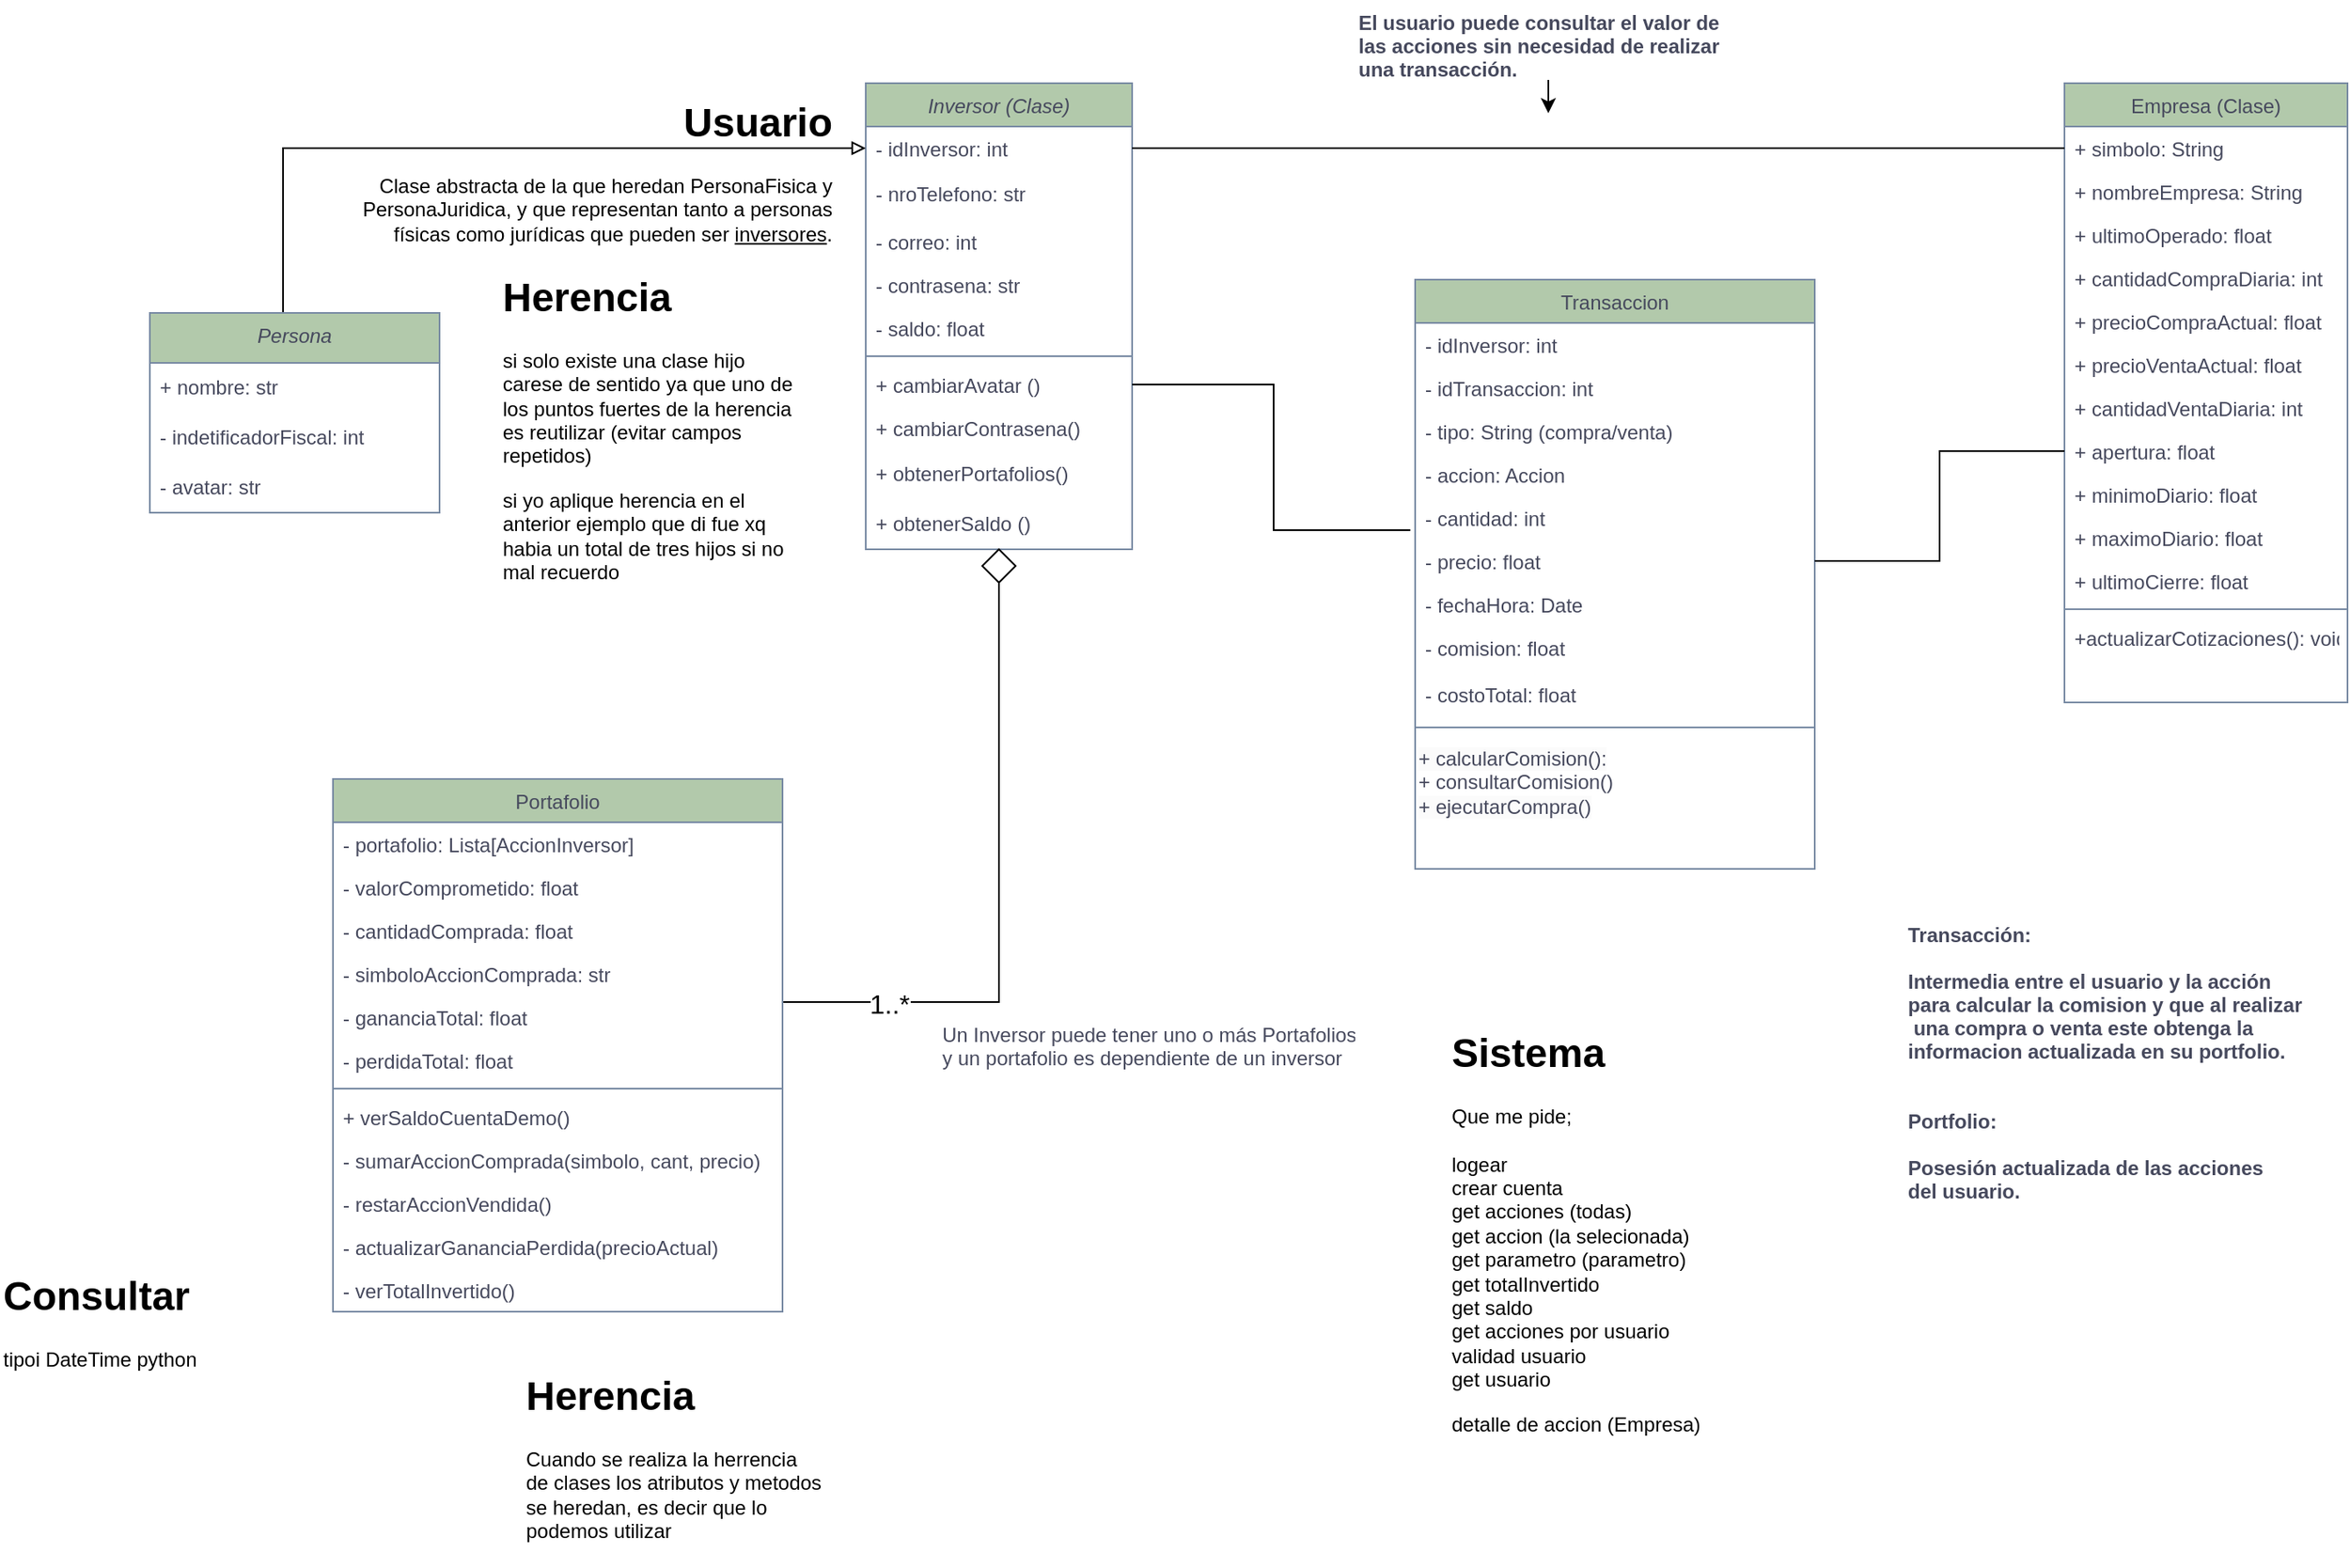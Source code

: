 <mxfile version="24.4.14" type="github" pages="2">
  <diagram id="C5RBs43oDa-KdzZeNtuy" name="Page-1">
    <mxGraphModel dx="1434" dy="746" grid="1" gridSize="10" guides="1" tooltips="1" connect="1" arrows="1" fold="1" page="1" pageScale="1" pageWidth="827" pageHeight="1169" math="0" shadow="0">
      <root>
        <mxCell id="WIyWlLk6GJQsqaUBKTNV-0" />
        <mxCell id="WIyWlLk6GJQsqaUBKTNV-1" parent="WIyWlLk6GJQsqaUBKTNV-0" />
        <mxCell id="b0VkS6RjwoxMPixa-aZO-320" style="edgeStyle=orthogonalEdgeStyle;rounded=0;orthogonalLoop=1;jettySize=auto;html=1;endArrow=none;endFill=0;entryX=0.5;entryY=1;entryDx=0;entryDy=0;" parent="WIyWlLk6GJQsqaUBKTNV-1" source="b0VkS6RjwoxMPixa-aZO-322" target="b0VkS6RjwoxMPixa-aZO-383" edge="1">
          <mxGeometry relative="1" as="geometry">
            <mxPoint x="700" y="430" as="targetPoint" />
            <Array as="points">
              <mxPoint x="700" y="664" />
            </Array>
          </mxGeometry>
        </mxCell>
        <mxCell id="b0VkS6RjwoxMPixa-aZO-321" value="1..*" style="edgeLabel;html=1;align=center;verticalAlign=middle;resizable=0;points=[];fontSize=16;" parent="b0VkS6RjwoxMPixa-aZO-320" vertex="1" connectable="0">
          <mxGeometry x="-0.668" y="-1" relative="1" as="geometry">
            <mxPoint as="offset" />
          </mxGeometry>
        </mxCell>
        <mxCell id="b0VkS6RjwoxMPixa-aZO-322" value="Portafolio" style="swimlane;fontStyle=0;align=center;verticalAlign=top;childLayout=stackLayout;horizontal=1;startSize=26;horizontalStack=0;resizeParent=1;resizeLast=0;collapsible=1;marginBottom=0;rounded=0;shadow=0;strokeWidth=1;labelBackgroundColor=none;fillColor=#B2C9AB;strokeColor=#788AA3;fontColor=#46495D;" parent="WIyWlLk6GJQsqaUBKTNV-1" vertex="1">
          <mxGeometry x="300" y="530" width="270" height="320" as="geometry">
            <mxRectangle x="340" y="380" width="170" height="26" as="alternateBounds" />
          </mxGeometry>
        </mxCell>
        <mxCell id="b0VkS6RjwoxMPixa-aZO-323" value="- portafolio: Lista[AccionInversor]" style="text;align=left;verticalAlign=top;spacingLeft=4;spacingRight=4;overflow=hidden;rotatable=0;points=[[0,0.5],[1,0.5]];portConstraint=eastwest;labelBackgroundColor=none;fontColor=#46495D;" parent="b0VkS6RjwoxMPixa-aZO-322" vertex="1">
          <mxGeometry y="26" width="270" height="26" as="geometry" />
        </mxCell>
        <mxCell id="b0VkS6RjwoxMPixa-aZO-324" value="- valorComprometido: float" style="text;align=left;verticalAlign=top;spacingLeft=4;spacingRight=4;overflow=hidden;rotatable=0;points=[[0,0.5],[1,0.5]];portConstraint=eastwest;labelBackgroundColor=none;fontColor=#46495D;" parent="b0VkS6RjwoxMPixa-aZO-322" vertex="1">
          <mxGeometry y="52" width="270" height="26" as="geometry" />
        </mxCell>
        <mxCell id="b0VkS6RjwoxMPixa-aZO-325" value="- cantidadComprada: float" style="text;align=left;verticalAlign=top;spacingLeft=4;spacingRight=4;overflow=hidden;rotatable=0;points=[[0,0.5],[1,0.5]];portConstraint=eastwest;labelBackgroundColor=none;fontColor=#46495D;" parent="b0VkS6RjwoxMPixa-aZO-322" vertex="1">
          <mxGeometry y="78" width="270" height="26" as="geometry" />
        </mxCell>
        <mxCell id="b0VkS6RjwoxMPixa-aZO-326" value="- simboloAccionComprada: str" style="text;align=left;verticalAlign=top;spacingLeft=4;spacingRight=4;overflow=hidden;rotatable=0;points=[[0,0.5],[1,0.5]];portConstraint=eastwest;labelBackgroundColor=none;fontColor=#46495D;" parent="b0VkS6RjwoxMPixa-aZO-322" vertex="1">
          <mxGeometry y="104" width="270" height="26" as="geometry" />
        </mxCell>
        <mxCell id="b0VkS6RjwoxMPixa-aZO-327" value="- gananciaTotal: float" style="text;align=left;verticalAlign=top;spacingLeft=4;spacingRight=4;overflow=hidden;rotatable=0;points=[[0,0.5],[1,0.5]];portConstraint=eastwest;labelBackgroundColor=none;fontColor=#46495D;" parent="b0VkS6RjwoxMPixa-aZO-322" vertex="1">
          <mxGeometry y="130" width="270" height="26" as="geometry" />
        </mxCell>
        <mxCell id="b0VkS6RjwoxMPixa-aZO-328" value="- perdidaTotal: float" style="text;align=left;verticalAlign=top;spacingLeft=4;spacingRight=4;overflow=hidden;rotatable=0;points=[[0,0.5],[1,0.5]];portConstraint=eastwest;labelBackgroundColor=none;fontColor=#46495D;" parent="b0VkS6RjwoxMPixa-aZO-322" vertex="1">
          <mxGeometry y="156" width="270" height="26" as="geometry" />
        </mxCell>
        <mxCell id="b0VkS6RjwoxMPixa-aZO-329" value="" style="line;html=1;strokeWidth=1;align=left;verticalAlign=middle;spacingTop=-1;spacingLeft=3;spacingRight=3;rotatable=0;labelPosition=right;points=[];portConstraint=eastwest;labelBackgroundColor=none;fillColor=#B2C9AB;strokeColor=#788AA3;fontColor=#46495D;" parent="b0VkS6RjwoxMPixa-aZO-322" vertex="1">
          <mxGeometry y="182" width="270" height="8" as="geometry" />
        </mxCell>
        <mxCell id="b0VkS6RjwoxMPixa-aZO-330" value="+ verSaldoCuentaDemo()" style="text;align=left;verticalAlign=top;spacingLeft=4;spacingRight=4;overflow=hidden;rotatable=0;points=[[0,0.5],[1,0.5]];portConstraint=eastwest;labelBackgroundColor=none;fontColor=#46495D;" parent="b0VkS6RjwoxMPixa-aZO-322" vertex="1">
          <mxGeometry y="190" width="270" height="26" as="geometry" />
        </mxCell>
        <mxCell id="b0VkS6RjwoxMPixa-aZO-387" value="- sumarAccionComprada(simbolo, cant, precio)" style="text;align=left;verticalAlign=top;spacingLeft=4;spacingRight=4;overflow=hidden;rotatable=0;points=[[0,0.5],[1,0.5]];portConstraint=eastwest;labelBackgroundColor=none;fontColor=#46495D;" parent="b0VkS6RjwoxMPixa-aZO-322" vertex="1">
          <mxGeometry y="216" width="270" height="26" as="geometry" />
        </mxCell>
        <mxCell id="b0VkS6RjwoxMPixa-aZO-388" value="- restarAccionVendida()" style="text;align=left;verticalAlign=top;spacingLeft=4;spacingRight=4;overflow=hidden;rotatable=0;points=[[0,0.5],[1,0.5]];portConstraint=eastwest;labelBackgroundColor=none;fontColor=#46495D;" parent="b0VkS6RjwoxMPixa-aZO-322" vertex="1">
          <mxGeometry y="242" width="270" height="26" as="geometry" />
        </mxCell>
        <mxCell id="b0VkS6RjwoxMPixa-aZO-331" value="- actualizarGananciaPerdida(precioActual)" style="text;align=left;verticalAlign=top;spacingLeft=4;spacingRight=4;overflow=hidden;rotatable=0;points=[[0,0.5],[1,0.5]];portConstraint=eastwest;labelBackgroundColor=none;fontColor=#46495D;" parent="b0VkS6RjwoxMPixa-aZO-322" vertex="1">
          <mxGeometry y="268" width="270" height="26" as="geometry" />
        </mxCell>
        <mxCell id="b0VkS6RjwoxMPixa-aZO-332" value="- verTotalInvertido()" style="text;align=left;verticalAlign=top;spacingLeft=4;spacingRight=4;overflow=hidden;rotatable=0;points=[[0,0.5],[1,0.5]];portConstraint=eastwest;labelBackgroundColor=none;fontColor=#46495D;" parent="b0VkS6RjwoxMPixa-aZO-322" vertex="1">
          <mxGeometry y="294" width="270" height="26" as="geometry" />
        </mxCell>
        <mxCell id="b0VkS6RjwoxMPixa-aZO-333" value="Empresa (Clase)" style="swimlane;fontStyle=0;align=center;verticalAlign=top;childLayout=stackLayout;horizontal=1;startSize=26;horizontalStack=0;resizeParent=1;resizeLast=0;collapsible=1;marginBottom=0;rounded=0;shadow=0;strokeWidth=1;labelBackgroundColor=none;fillColor=#B2C9AB;strokeColor=#788AA3;fontColor=#46495D;" parent="WIyWlLk6GJQsqaUBKTNV-1" vertex="1">
          <mxGeometry x="1340" y="112" width="170" height="372" as="geometry">
            <mxRectangle x="550" y="140" width="160" height="26" as="alternateBounds" />
          </mxGeometry>
        </mxCell>
        <mxCell id="b0VkS6RjwoxMPixa-aZO-334" value="+ simbolo: String" style="text;align=left;verticalAlign=top;spacingLeft=4;spacingRight=4;overflow=hidden;rotatable=0;points=[[0,0.5],[1,0.5]];portConstraint=eastwest;labelBackgroundColor=none;fontColor=#46495D;" parent="b0VkS6RjwoxMPixa-aZO-333" vertex="1">
          <mxGeometry y="26" width="170" height="26" as="geometry" />
        </mxCell>
        <mxCell id="b0VkS6RjwoxMPixa-aZO-335" value="+ nombreEmpresa: String" style="text;align=left;verticalAlign=top;spacingLeft=4;spacingRight=4;overflow=hidden;rotatable=0;points=[[0,0.5],[1,0.5]];portConstraint=eastwest;rounded=0;shadow=0;html=0;labelBackgroundColor=none;fontColor=#46495D;" parent="b0VkS6RjwoxMPixa-aZO-333" vertex="1">
          <mxGeometry y="52" width="170" height="26" as="geometry" />
        </mxCell>
        <mxCell id="b0VkS6RjwoxMPixa-aZO-336" value="+ ultimoOperado: float" style="text;align=left;verticalAlign=top;spacingLeft=4;spacingRight=4;overflow=hidden;rotatable=0;points=[[0,0.5],[1,0.5]];portConstraint=eastwest;rounded=0;shadow=0;html=0;labelBackgroundColor=none;fontColor=#46495D;" parent="b0VkS6RjwoxMPixa-aZO-333" vertex="1">
          <mxGeometry y="78" width="170" height="26" as="geometry" />
        </mxCell>
        <mxCell id="b0VkS6RjwoxMPixa-aZO-337" value="+ cantidadCompraDiaria: int" style="text;align=left;verticalAlign=top;spacingLeft=4;spacingRight=4;overflow=hidden;rotatable=0;points=[[0,0.5],[1,0.5]];portConstraint=eastwest;rounded=0;shadow=0;html=0;labelBackgroundColor=none;fontColor=#46495D;" parent="b0VkS6RjwoxMPixa-aZO-333" vertex="1">
          <mxGeometry y="104" width="170" height="26" as="geometry" />
        </mxCell>
        <mxCell id="b0VkS6RjwoxMPixa-aZO-338" value="+ precioCompraActual: float" style="text;align=left;verticalAlign=top;spacingLeft=4;spacingRight=4;overflow=hidden;rotatable=0;points=[[0,0.5],[1,0.5]];portConstraint=eastwest;rounded=0;shadow=0;html=0;labelBackgroundColor=none;fontColor=#46495D;" parent="b0VkS6RjwoxMPixa-aZO-333" vertex="1">
          <mxGeometry y="130" width="170" height="26" as="geometry" />
        </mxCell>
        <mxCell id="b0VkS6RjwoxMPixa-aZO-339" value="+ precioVentaActual: float" style="text;align=left;verticalAlign=top;spacingLeft=4;spacingRight=4;overflow=hidden;rotatable=0;points=[[0,0.5],[1,0.5]];portConstraint=eastwest;rounded=0;shadow=0;html=0;labelBackgroundColor=none;fontColor=#46495D;" parent="b0VkS6RjwoxMPixa-aZO-333" vertex="1">
          <mxGeometry y="156" width="170" height="26" as="geometry" />
        </mxCell>
        <mxCell id="b0VkS6RjwoxMPixa-aZO-340" value="+ cantidadVentaDiaria: int" style="text;align=left;verticalAlign=top;spacingLeft=4;spacingRight=4;overflow=hidden;rotatable=0;points=[[0,0.5],[1,0.5]];portConstraint=eastwest;rounded=0;shadow=0;html=0;labelBackgroundColor=none;fontColor=#46495D;" parent="b0VkS6RjwoxMPixa-aZO-333" vertex="1">
          <mxGeometry y="182" width="170" height="26" as="geometry" />
        </mxCell>
        <mxCell id="b0VkS6RjwoxMPixa-aZO-341" value="+ apertura: float" style="text;align=left;verticalAlign=top;spacingLeft=4;spacingRight=4;overflow=hidden;rotatable=0;points=[[0,0.5],[1,0.5]];portConstraint=eastwest;rounded=0;shadow=0;html=0;labelBackgroundColor=none;fontColor=#46495D;" parent="b0VkS6RjwoxMPixa-aZO-333" vertex="1">
          <mxGeometry y="208" width="170" height="26" as="geometry" />
        </mxCell>
        <mxCell id="b0VkS6RjwoxMPixa-aZO-342" value="+ minimoDiario: float" style="text;align=left;verticalAlign=top;spacingLeft=4;spacingRight=4;overflow=hidden;rotatable=0;points=[[0,0.5],[1,0.5]];portConstraint=eastwest;rounded=0;shadow=0;html=0;labelBackgroundColor=none;fontColor=#46495D;" parent="b0VkS6RjwoxMPixa-aZO-333" vertex="1">
          <mxGeometry y="234" width="170" height="26" as="geometry" />
        </mxCell>
        <mxCell id="b0VkS6RjwoxMPixa-aZO-343" value="+ maximoDiario: float" style="text;align=left;verticalAlign=top;spacingLeft=4;spacingRight=4;overflow=hidden;rotatable=0;points=[[0,0.5],[1,0.5]];portConstraint=eastwest;rounded=0;shadow=0;html=0;labelBackgroundColor=none;fontColor=#46495D;" parent="b0VkS6RjwoxMPixa-aZO-333" vertex="1">
          <mxGeometry y="260" width="170" height="26" as="geometry" />
        </mxCell>
        <mxCell id="b0VkS6RjwoxMPixa-aZO-344" value="+ ultimoCierre: float" style="text;align=left;verticalAlign=top;spacingLeft=4;spacingRight=4;overflow=hidden;rotatable=0;points=[[0,0.5],[1,0.5]];portConstraint=eastwest;rounded=0;shadow=0;html=0;labelBackgroundColor=none;fontColor=#46495D;" parent="b0VkS6RjwoxMPixa-aZO-333" vertex="1">
          <mxGeometry y="286" width="170" height="26" as="geometry" />
        </mxCell>
        <mxCell id="b0VkS6RjwoxMPixa-aZO-345" value="" style="line;html=1;strokeWidth=1;align=left;verticalAlign=middle;spacingTop=-1;spacingLeft=3;spacingRight=3;rotatable=0;labelPosition=right;points=[];portConstraint=eastwest;labelBackgroundColor=none;fillColor=#B2C9AB;strokeColor=#788AA3;fontColor=#46495D;" parent="b0VkS6RjwoxMPixa-aZO-333" vertex="1">
          <mxGeometry y="312" width="170" height="8" as="geometry" />
        </mxCell>
        <mxCell id="b0VkS6RjwoxMPixa-aZO-346" value="+actualizarCotizaciones(): void&#xa;&#xa;&#xa;&#xa;&#xa;" style="text;align=left;verticalAlign=top;spacingLeft=4;spacingRight=4;overflow=hidden;rotatable=0;points=[[0,0.5],[1,0.5]];portConstraint=eastwest;labelBackgroundColor=none;fontColor=#46495D;" parent="b0VkS6RjwoxMPixa-aZO-333" vertex="1">
          <mxGeometry y="320" width="170" height="26" as="geometry" />
        </mxCell>
        <mxCell id="b0VkS6RjwoxMPixa-aZO-347" value="Transaccion" style="swimlane;fontStyle=0;align=center;verticalAlign=top;childLayout=stackLayout;horizontal=1;startSize=26;horizontalStack=0;resizeParent=1;resizeLast=0;collapsible=1;marginBottom=0;rounded=0;shadow=0;strokeWidth=1;labelBackgroundColor=none;fillColor=#B2C9AB;strokeColor=#788AA3;fontColor=#46495D;" parent="WIyWlLk6GJQsqaUBKTNV-1" vertex="1">
          <mxGeometry x="950" y="230" width="240" height="354" as="geometry">
            <mxRectangle x="340" y="380" width="170" height="26" as="alternateBounds" />
          </mxGeometry>
        </mxCell>
        <mxCell id="b0VkS6RjwoxMPixa-aZO-389" value="- idInversor: int" style="text;align=left;verticalAlign=top;spacingLeft=4;spacingRight=4;overflow=hidden;rotatable=0;points=[[0,0.5],[1,0.5]];portConstraint=eastwest;rounded=0;shadow=0;html=0;labelBackgroundColor=none;fontColor=#46495D;" parent="b0VkS6RjwoxMPixa-aZO-347" vertex="1">
          <mxGeometry y="26" width="240" height="26" as="geometry" />
        </mxCell>
        <mxCell id="b0VkS6RjwoxMPixa-aZO-348" value="- idTransaccion: int" style="text;align=left;verticalAlign=top;spacingLeft=4;spacingRight=4;overflow=hidden;rotatable=0;points=[[0,0.5],[1,0.5]];portConstraint=eastwest;rounded=0;shadow=0;html=0;labelBackgroundColor=none;fontColor=#46495D;" parent="b0VkS6RjwoxMPixa-aZO-347" vertex="1">
          <mxGeometry y="52" width="240" height="26" as="geometry" />
        </mxCell>
        <mxCell id="b0VkS6RjwoxMPixa-aZO-349" value="- tipo: String (compra/venta)" style="text;align=left;verticalAlign=top;spacingLeft=4;spacingRight=4;overflow=hidden;rotatable=0;points=[[0,0.5],[1,0.5]];portConstraint=eastwest;rounded=0;shadow=0;html=0;labelBackgroundColor=none;fontColor=#46495D;" parent="b0VkS6RjwoxMPixa-aZO-347" vertex="1">
          <mxGeometry y="78" width="240" height="26" as="geometry" />
        </mxCell>
        <mxCell id="b0VkS6RjwoxMPixa-aZO-350" value="- accion: Accion" style="text;align=left;verticalAlign=top;spacingLeft=4;spacingRight=4;overflow=hidden;rotatable=0;points=[[0,0.5],[1,0.5]];portConstraint=eastwest;rounded=0;shadow=0;html=0;labelBackgroundColor=none;fontColor=#46495D;" parent="b0VkS6RjwoxMPixa-aZO-347" vertex="1">
          <mxGeometry y="104" width="240" height="26" as="geometry" />
        </mxCell>
        <mxCell id="b0VkS6RjwoxMPixa-aZO-351" value="- cantidad: int" style="text;align=left;verticalAlign=top;spacingLeft=4;spacingRight=4;overflow=hidden;rotatable=0;points=[[0,0.5],[1,0.5]];portConstraint=eastwest;rounded=0;shadow=0;html=0;labelBackgroundColor=none;fontColor=#46495D;" parent="b0VkS6RjwoxMPixa-aZO-347" vertex="1">
          <mxGeometry y="130" width="240" height="26" as="geometry" />
        </mxCell>
        <mxCell id="b0VkS6RjwoxMPixa-aZO-352" value="- precio: float" style="text;align=left;verticalAlign=top;spacingLeft=4;spacingRight=4;overflow=hidden;rotatable=0;points=[[0,0.5],[1,0.5]];portConstraint=eastwest;rounded=0;shadow=0;html=0;labelBackgroundColor=none;fontColor=#46495D;" parent="b0VkS6RjwoxMPixa-aZO-347" vertex="1">
          <mxGeometry y="156" width="240" height="26" as="geometry" />
        </mxCell>
        <mxCell id="b0VkS6RjwoxMPixa-aZO-353" value="- fechaHora: Date" style="text;align=left;verticalAlign=top;spacingLeft=4;spacingRight=4;overflow=hidden;rotatable=0;points=[[0,0.5],[1,0.5]];portConstraint=eastwest;rounded=0;shadow=0;html=0;labelBackgroundColor=none;fontColor=#46495D;" parent="b0VkS6RjwoxMPixa-aZO-347" vertex="1">
          <mxGeometry y="182" width="240" height="26" as="geometry" />
        </mxCell>
        <mxCell id="b0VkS6RjwoxMPixa-aZO-354" value="- comision: float" style="text;align=left;verticalAlign=top;spacingLeft=4;spacingRight=4;overflow=hidden;rotatable=0;points=[[0,0.5],[1,0.5]];portConstraint=eastwest;labelBackgroundColor=none;fontColor=#46495D;" parent="b0VkS6RjwoxMPixa-aZO-347" vertex="1">
          <mxGeometry y="208" width="240" height="28" as="geometry" />
        </mxCell>
        <mxCell id="b0VkS6RjwoxMPixa-aZO-386" value="- costoTotal: float" style="text;align=left;verticalAlign=top;spacingLeft=4;spacingRight=4;overflow=hidden;rotatable=0;points=[[0,0.5],[1,0.5]];portConstraint=eastwest;labelBackgroundColor=none;fontColor=#46495D;" parent="b0VkS6RjwoxMPixa-aZO-347" vertex="1">
          <mxGeometry y="236" width="240" height="28" as="geometry" />
        </mxCell>
        <mxCell id="b0VkS6RjwoxMPixa-aZO-355" value="" style="line;html=1;strokeWidth=1;align=left;verticalAlign=middle;spacingTop=-1;spacingLeft=3;spacingRight=3;rotatable=0;labelPosition=right;points=[];portConstraint=eastwest;labelBackgroundColor=none;fillColor=#B2C9AB;strokeColor=#788AA3;fontColor=#46495D;" parent="b0VkS6RjwoxMPixa-aZO-347" vertex="1">
          <mxGeometry y="264" width="240" height="10" as="geometry" />
        </mxCell>
        <mxCell id="b0VkS6RjwoxMPixa-aZO-356" value="&lt;span style=&quot;color: rgb(70, 73, 93); font-family: Helvetica; font-size: 12px; font-style: normal; font-variant-ligatures: normal; font-variant-caps: normal; font-weight: 400; letter-spacing: normal; orphans: 2; text-align: left; text-indent: 0px; text-transform: none; widows: 2; word-spacing: 0px; -webkit-text-stroke-width: 0px; white-space: nowrap; background-color: rgb(251, 251, 251); text-decoration-thickness: initial; text-decoration-style: initial; text-decoration-color: initial; display: inline !important; float: none;&quot;&gt;+ calcularComision():&lt;/span&gt;&lt;div&gt;&lt;span style=&quot;text-wrap: nowrap; color: rgb(70, 73, 93); background-color: initial;&quot;&gt;+ consultarComision()&lt;/span&gt;&lt;div&gt;&lt;div&gt;&lt;span style=&quot;color: rgb(70, 73, 93); font-family: Helvetica; font-size: 12px; font-style: normal; font-variant-ligatures: normal; font-variant-caps: normal; font-weight: 400; letter-spacing: normal; orphans: 2; text-align: left; text-indent: 0px; text-transform: none; widows: 2; word-spacing: 0px; -webkit-text-stroke-width: 0px; white-space: nowrap; background-color: rgb(251, 251, 251); text-decoration-thickness: initial; text-decoration-style: initial; text-decoration-color: initial; display: inline !important; float: none;&quot;&gt;+ ejecutarCompra()&lt;/span&gt;&lt;/div&gt;&lt;/div&gt;&lt;/div&gt;" style="text;whiteSpace=wrap;html=1;" parent="b0VkS6RjwoxMPixa-aZO-347" vertex="1">
          <mxGeometry y="274" width="240" height="80" as="geometry" />
        </mxCell>
        <mxCell id="b0VkS6RjwoxMPixa-aZO-357" value="Inversor (Clase)" style="swimlane;fontStyle=2;align=center;verticalAlign=top;childLayout=stackLayout;horizontal=1;startSize=26;horizontalStack=0;resizeParent=1;resizeLast=0;collapsible=1;marginBottom=0;rounded=0;shadow=0;strokeWidth=1;fillColor=#B2C9AB;strokeColor=#788AA3;labelBackgroundColor=none;fontColor=#46495D;" parent="WIyWlLk6GJQsqaUBKTNV-1" vertex="1">
          <mxGeometry x="620" y="112" width="160" height="280" as="geometry">
            <mxRectangle x="230" y="140" width="160" height="26" as="alternateBounds" />
          </mxGeometry>
        </mxCell>
        <mxCell id="b0VkS6RjwoxMPixa-aZO-358" value="- idInversor: int" style="text;align=left;verticalAlign=top;spacingLeft=4;spacingRight=4;overflow=hidden;rotatable=0;points=[[0,0.5],[1,0.5]];portConstraint=eastwest;labelBackgroundColor=none;fontColor=#46495D;" parent="b0VkS6RjwoxMPixa-aZO-357" vertex="1">
          <mxGeometry y="26" width="160" height="26" as="geometry" />
        </mxCell>
        <mxCell id="b0VkS6RjwoxMPixa-aZO-359" value="- nroTelefono: str" style="text;strokeColor=none;fillColor=none;align=left;verticalAlign=middle;spacingLeft=4;spacingRight=4;overflow=hidden;points=[[0,0.5],[1,0.5]];portConstraint=eastwest;rotatable=0;whiteSpace=wrap;html=1;fontFamily=Helvetica;fontSize=12;fontColor=#46495D;fontStyle=0;labelBackgroundColor=none;" parent="b0VkS6RjwoxMPixa-aZO-357" vertex="1">
          <mxGeometry y="52" width="160" height="30" as="geometry" />
        </mxCell>
        <mxCell id="b0VkS6RjwoxMPixa-aZO-360" value="- correo: int" style="text;align=left;verticalAlign=top;spacingLeft=4;spacingRight=4;overflow=hidden;rotatable=0;points=[[0,0.5],[1,0.5]];portConstraint=eastwest;rounded=0;shadow=0;html=0;labelBackgroundColor=none;fontColor=#46495D;" parent="b0VkS6RjwoxMPixa-aZO-357" vertex="1">
          <mxGeometry y="82" width="160" height="26" as="geometry" />
        </mxCell>
        <mxCell id="b0VkS6RjwoxMPixa-aZO-361" value="- contrasena: str" style="text;align=left;verticalAlign=top;spacingLeft=4;spacingRight=4;overflow=hidden;rotatable=0;points=[[0,0.5],[1,0.5]];portConstraint=eastwest;rounded=0;shadow=0;html=0;labelBackgroundColor=none;fontColor=#46495D;" parent="b0VkS6RjwoxMPixa-aZO-357" vertex="1">
          <mxGeometry y="108" width="160" height="26" as="geometry" />
        </mxCell>
        <mxCell id="b0VkS6RjwoxMPixa-aZO-384" value="- saldo: float" style="text;align=left;verticalAlign=top;spacingLeft=4;spacingRight=4;overflow=hidden;rotatable=0;points=[[0,0.5],[1,0.5]];portConstraint=eastwest;rounded=0;shadow=0;html=0;labelBackgroundColor=none;fontColor=#46495D;" parent="b0VkS6RjwoxMPixa-aZO-357" vertex="1">
          <mxGeometry y="134" width="160" height="26" as="geometry" />
        </mxCell>
        <mxCell id="b0VkS6RjwoxMPixa-aZO-362" value="" style="line;html=1;strokeWidth=1;align=left;verticalAlign=middle;spacingTop=-1;spacingLeft=3;spacingRight=3;rotatable=0;labelPosition=right;points=[];portConstraint=eastwest;labelBackgroundColor=none;fillColor=#B2C9AB;strokeColor=#788AA3;fontColor=#46495D;" parent="b0VkS6RjwoxMPixa-aZO-357" vertex="1">
          <mxGeometry y="160" width="160" height="8" as="geometry" />
        </mxCell>
        <mxCell id="b0VkS6RjwoxMPixa-aZO-363" value="+ cambiarAvatar ()" style="text;align=left;verticalAlign=top;spacingLeft=4;spacingRight=4;overflow=hidden;rotatable=0;points=[[0,0.5],[1,0.5]];portConstraint=eastwest;labelBackgroundColor=none;fontColor=#46495D;" parent="b0VkS6RjwoxMPixa-aZO-357" vertex="1">
          <mxGeometry y="168" width="160" height="26" as="geometry" />
        </mxCell>
        <mxCell id="b0VkS6RjwoxMPixa-aZO-364" value="+ cambiarContrasena()" style="text;align=left;verticalAlign=top;spacingLeft=4;spacingRight=4;overflow=hidden;rotatable=0;points=[[0,0.5],[1,0.5]];portConstraint=eastwest;labelBackgroundColor=none;fontColor=#46495D;" parent="b0VkS6RjwoxMPixa-aZO-357" vertex="1">
          <mxGeometry y="194" width="160" height="26" as="geometry" />
        </mxCell>
        <mxCell id="b0VkS6RjwoxMPixa-aZO-366" value="+ obtenerPortafolios()" style="text;strokeColor=none;fillColor=none;align=left;verticalAlign=middle;spacingLeft=4;spacingRight=4;overflow=hidden;points=[[0,0.5],[1,0.5]];portConstraint=eastwest;rotatable=0;whiteSpace=wrap;html=1;fontFamily=Helvetica;fontSize=12;fontColor=#46495D;fontStyle=0;labelBackgroundColor=none;" parent="b0VkS6RjwoxMPixa-aZO-357" vertex="1">
          <mxGeometry y="220" width="160" height="30" as="geometry" />
        </mxCell>
        <mxCell id="b0VkS6RjwoxMPixa-aZO-367" value="+ obtenerSaldo ()" style="text;strokeColor=none;fillColor=none;align=left;verticalAlign=middle;spacingLeft=4;spacingRight=4;overflow=hidden;points=[[0,0.5],[1,0.5]];portConstraint=eastwest;rotatable=0;whiteSpace=wrap;html=1;fontFamily=Helvetica;fontSize=12;fontColor=#46495D;fontStyle=0;labelBackgroundColor=none;" parent="b0VkS6RjwoxMPixa-aZO-357" vertex="1">
          <mxGeometry y="250" width="160" height="30" as="geometry" />
        </mxCell>
        <mxCell id="b0VkS6RjwoxMPixa-aZO-368" value="Transacción:&#xa;&#xa;Intermedia entre el usuario y la acción&#xa;para calcular la comision y que al realizar&#xa; una compra o venta este obtenga la &#xa;informacion actualizada en su portfolio." style="text;align=left;verticalAlign=top;spacingLeft=4;spacingRight=4;overflow=hidden;rotatable=0;points=[[0,0.5],[1,0.5]];portConstraint=eastwest;labelBackgroundColor=none;fontColor=#46495D;fontStyle=1" parent="WIyWlLk6GJQsqaUBKTNV-1" vertex="1">
          <mxGeometry x="1240" y="610" width="269" height="128" as="geometry" />
        </mxCell>
        <mxCell id="b0VkS6RjwoxMPixa-aZO-369" value="Portfolio:&#xa;&#xa;Posesión actualizada de las acciones&#xa;del usuario." style="text;align=left;verticalAlign=top;spacingLeft=4;spacingRight=4;overflow=hidden;rotatable=0;points=[[0,0.5],[1,0.5]];portConstraint=eastwest;labelBackgroundColor=none;fontColor=#46495D;fontStyle=1" parent="WIyWlLk6GJQsqaUBKTNV-1" vertex="1">
          <mxGeometry x="1240" y="722" width="259" height="128" as="geometry" />
        </mxCell>
        <mxCell id="b0VkS6RjwoxMPixa-aZO-370" style="edgeStyle=orthogonalEdgeStyle;rounded=0;orthogonalLoop=1;jettySize=auto;html=1;exitX=0.5;exitY=0;exitDx=0;exitDy=0;entryX=0;entryY=0.5;entryDx=0;entryDy=0;endArrow=block;endFill=0;" parent="WIyWlLk6GJQsqaUBKTNV-1" source="b0VkS6RjwoxMPixa-aZO-374" target="b0VkS6RjwoxMPixa-aZO-358" edge="1">
          <mxGeometry relative="1" as="geometry">
            <Array as="points">
              <mxPoint x="270" y="250" />
              <mxPoint x="270" y="151" />
            </Array>
            <mxPoint x="250" y="196.5" as="sourcePoint" />
          </mxGeometry>
        </mxCell>
        <mxCell id="b0VkS6RjwoxMPixa-aZO-371" style="edgeStyle=orthogonalEdgeStyle;rounded=0;orthogonalLoop=1;jettySize=auto;html=1;exitX=1;exitY=0.5;exitDx=0;exitDy=0;endArrow=none;endFill=0;" parent="WIyWlLk6GJQsqaUBKTNV-1" source="b0VkS6RjwoxMPixa-aZO-358" target="b0VkS6RjwoxMPixa-aZO-334" edge="1">
          <mxGeometry relative="1" as="geometry" />
        </mxCell>
        <mxCell id="b0VkS6RjwoxMPixa-aZO-372" style="edgeStyle=orthogonalEdgeStyle;rounded=0;orthogonalLoop=1;jettySize=auto;html=1;" parent="WIyWlLk6GJQsqaUBKTNV-1" edge="1">
          <mxGeometry relative="1" as="geometry">
            <mxPoint x="1030" y="130" as="targetPoint" />
            <mxPoint x="1030" y="110" as="sourcePoint" />
          </mxGeometry>
        </mxCell>
        <mxCell id="b0VkS6RjwoxMPixa-aZO-373" value="El usuario puede consultar el valor de&#xa;las acciones sin necesidad de realizar&#xa;una transacción." style="text;align=left;verticalAlign=top;spacingLeft=4;spacingRight=4;overflow=hidden;rotatable=0;points=[[0,0.5],[1,0.5]];portConstraint=eastwest;labelBackgroundColor=none;fontColor=#46495D;fontStyle=1" parent="WIyWlLk6GJQsqaUBKTNV-1" vertex="1">
          <mxGeometry x="910" y="62" width="240" height="50" as="geometry" />
        </mxCell>
        <mxCell id="b0VkS6RjwoxMPixa-aZO-374" value="Persona" style="swimlane;fontStyle=2;childLayout=stackLayout;horizontal=1;startSize=30;horizontalStack=0;resizeParent=1;resizeParentMax=0;resizeLast=0;collapsible=1;marginBottom=0;whiteSpace=wrap;html=1;fillColor=#B2C9AB;strokeColor=#788AA3;fontColor=#46495D;rounded=0;shadow=0;strokeWidth=1;align=center;verticalAlign=top;fontFamily=Helvetica;fontSize=12;labelBackgroundColor=none;" parent="WIyWlLk6GJQsqaUBKTNV-1" vertex="1">
          <mxGeometry x="190" y="250" width="174" height="120" as="geometry" />
        </mxCell>
        <mxCell id="b0VkS6RjwoxMPixa-aZO-375" value="+ nombre: str" style="text;strokeColor=none;fillColor=none;align=left;verticalAlign=middle;spacingLeft=4;spacingRight=4;overflow=hidden;points=[[0,0.5],[1,0.5]];portConstraint=eastwest;rotatable=0;whiteSpace=wrap;html=1;fontFamily=Helvetica;fontSize=12;fontColor=#46495D;fontStyle=0;labelBackgroundColor=none;" parent="b0VkS6RjwoxMPixa-aZO-374" vertex="1">
          <mxGeometry y="30" width="174" height="30" as="geometry" />
        </mxCell>
        <mxCell id="b0VkS6RjwoxMPixa-aZO-376" value="- indetificadorFiscal: int" style="text;strokeColor=none;fillColor=none;align=left;verticalAlign=middle;spacingLeft=4;spacingRight=4;overflow=hidden;points=[[0,0.5],[1,0.5]];portConstraint=eastwest;rotatable=0;whiteSpace=wrap;html=1;fontFamily=Helvetica;fontSize=12;fontColor=#46495D;fontStyle=0;labelBackgroundColor=none;" parent="b0VkS6RjwoxMPixa-aZO-374" vertex="1">
          <mxGeometry y="60" width="174" height="30" as="geometry" />
        </mxCell>
        <mxCell id="b0VkS6RjwoxMPixa-aZO-377" value="- avatar: str" style="text;strokeColor=none;fillColor=none;align=left;verticalAlign=middle;spacingLeft=4;spacingRight=4;overflow=hidden;points=[[0,0.5],[1,0.5]];portConstraint=eastwest;rotatable=0;whiteSpace=wrap;html=1;fontFamily=Helvetica;fontSize=12;fontColor=#46495D;fontStyle=0;labelBackgroundColor=none;" parent="b0VkS6RjwoxMPixa-aZO-374" vertex="1">
          <mxGeometry y="90" width="174" height="30" as="geometry" />
        </mxCell>
        <mxCell id="b0VkS6RjwoxMPixa-aZO-378" value="&lt;h1 style=&quot;margin-top: 0px;&quot;&gt;Consultar&lt;/h1&gt;&lt;p&gt;tipoi DateTime python&lt;/p&gt;&lt;p&gt;&lt;br&gt;&lt;/p&gt;" style="text;html=1;whiteSpace=wrap;overflow=hidden;rounded=0;" parent="WIyWlLk6GJQsqaUBKTNV-1" vertex="1">
          <mxGeometry x="100" y="820" width="180" height="120" as="geometry" />
        </mxCell>
        <mxCell id="b0VkS6RjwoxMPixa-aZO-379" value="&lt;h1 style=&quot;margin-top: 0px;&quot;&gt;Herencia&lt;/h1&gt;&lt;div&gt;Cuando se realiza la herrencia de clases los atributos y metodos se heredan, es decir que lo podemos utilizar&lt;/div&gt;" style="text;html=1;whiteSpace=wrap;overflow=hidden;rounded=0;" parent="WIyWlLk6GJQsqaUBKTNV-1" vertex="1">
          <mxGeometry x="414" y="880" width="180" height="120" as="geometry" />
        </mxCell>
        <mxCell id="b0VkS6RjwoxMPixa-aZO-380" value="&lt;h1 align=&quot;right&quot; style=&quot;margin-top: 0px;&quot;&gt;Usuario&lt;/h1&gt;&lt;p align=&quot;right&quot;&gt;Clase abstracta de la que heredan PersonaFisica y PersonaJuridica, y que representan tanto a personas físicas como jurídicas que pueden ser &lt;u&gt;inversores&lt;/u&gt;. &lt;br&gt;&lt;/p&gt;" style="text;html=1;whiteSpace=wrap;overflow=hidden;rounded=0;" parent="WIyWlLk6GJQsqaUBKTNV-1" vertex="1">
          <mxGeometry x="280" y="115" width="320" height="120" as="geometry" />
        </mxCell>
        <mxCell id="b0VkS6RjwoxMPixa-aZO-381" style="edgeStyle=orthogonalEdgeStyle;rounded=0;orthogonalLoop=1;jettySize=auto;html=1;exitX=1;exitY=0.5;exitDx=0;exitDy=0;endArrow=none;endFill=0;entryX=0;entryY=0.5;entryDx=0;entryDy=0;" parent="WIyWlLk6GJQsqaUBKTNV-1" source="b0VkS6RjwoxMPixa-aZO-352" target="b0VkS6RjwoxMPixa-aZO-341" edge="1">
          <mxGeometry relative="1" as="geometry">
            <mxPoint x="790" y="161" as="sourcePoint" />
            <mxPoint x="1306" y="340" as="targetPoint" />
          </mxGeometry>
        </mxCell>
        <mxCell id="b0VkS6RjwoxMPixa-aZO-382" style="edgeStyle=orthogonalEdgeStyle;rounded=0;orthogonalLoop=1;jettySize=auto;html=1;entryX=-0.012;entryY=0.788;entryDx=0;entryDy=0;entryPerimeter=0;endArrow=none;endFill=0;" parent="WIyWlLk6GJQsqaUBKTNV-1" source="b0VkS6RjwoxMPixa-aZO-363" target="b0VkS6RjwoxMPixa-aZO-351" edge="1">
          <mxGeometry relative="1" as="geometry" />
        </mxCell>
        <mxCell id="b0VkS6RjwoxMPixa-aZO-383" value="" style="rhombus;whiteSpace=wrap;html=1;" parent="WIyWlLk6GJQsqaUBKTNV-1" vertex="1">
          <mxGeometry x="690" y="392" width="20" height="20" as="geometry" />
        </mxCell>
        <mxCell id="b0VkS6RjwoxMPixa-aZO-391" value="Un Inversor puede tener uno o más Portafolios&#xa;y un portafolio es dependiente de un inversor" style="text;align=left;verticalAlign=top;spacingLeft=4;spacingRight=4;overflow=hidden;rotatable=0;points=[[0,0.5],[1,0.5]];portConstraint=eastwest;labelBackgroundColor=none;fontColor=#46495D;fontStyle=0" parent="WIyWlLk6GJQsqaUBKTNV-1" vertex="1">
          <mxGeometry x="660" y="670" width="259" height="128" as="geometry" />
        </mxCell>
        <mxCell id="CtIyU9bfVXKgWF2Kkccr-2" value="&lt;h1 style=&quot;margin-top: 0px;&quot;&gt;Herencia&lt;/h1&gt;&lt;p&gt;si solo existe una clase hijo carese de sentido ya que uno de los puntos fuertes de la herencia es reutilizar (evitar campos repetidos)&lt;/p&gt;&lt;p&gt;si yo aplique herencia en el anterior ejemplo que di fue xq habia un total de tres hijos si no mal recuerdo&lt;/p&gt;" style="text;html=1;whiteSpace=wrap;overflow=hidden;rounded=0;" parent="WIyWlLk6GJQsqaUBKTNV-1" vertex="1">
          <mxGeometry x="400" y="220" width="180" height="200" as="geometry" />
        </mxCell>
        <mxCell id="CtIyU9bfVXKgWF2Kkccr-3" value="&lt;h1 style=&quot;margin-top: 0px;&quot;&gt;Sistema&lt;/h1&gt;&lt;div&gt;Que me pide;&lt;/div&gt;&lt;div&gt;&lt;br&gt;&lt;/div&gt;&lt;div&gt;logear&lt;/div&gt;&lt;div&gt;crear cuenta&lt;/div&gt;&lt;div&gt;get acciones (todas)&lt;/div&gt;&lt;div&gt;get accion (la selecionada)&lt;/div&gt;&lt;div&gt;get parametro (parametro)&lt;/div&gt;&lt;div&gt;get totalInvertido&lt;/div&gt;&lt;div&gt;get saldo&lt;/div&gt;&lt;div&gt;get acciones por usuario&lt;/div&gt;&lt;div&gt;validad usuario&lt;/div&gt;&lt;div&gt;get usuario&lt;/div&gt;&lt;p&gt;detalle de accion (Empresa)&lt;/p&gt;&lt;p&gt;&lt;br&gt;&lt;/p&gt;" style="text;html=1;whiteSpace=wrap;overflow=hidden;rounded=0;" parent="WIyWlLk6GJQsqaUBKTNV-1" vertex="1">
          <mxGeometry x="970" y="674" width="180" height="316" as="geometry" />
        </mxCell>
      </root>
    </mxGraphModel>
  </diagram>
  <diagram id="4ZVeGR4BuKe1Iovd7hrI" name="Página-2">
    <mxGraphModel dx="2261" dy="1915" grid="1" gridSize="10" guides="1" tooltips="1" connect="1" arrows="1" fold="1" page="1" pageScale="1" pageWidth="827" pageHeight="1169" math="0" shadow="0">
      <root>
        <mxCell id="0" />
        <mxCell id="1" parent="0" />
        <mxCell id="CIcNm4OBHEdbPMppbDrD-1" value="Inversor" style="swimlane;fontStyle=1;align=center;verticalAlign=top;childLayout=stackLayout;horizontal=1;startSize=26;horizontalStack=0;resizeParent=1;resizeParentMax=0;resizeLast=0;collapsible=1;marginBottom=0;whiteSpace=wrap;html=1;fillColor=#dae8fc;strokeColor=#6c8ebf;" parent="1" vertex="1">
          <mxGeometry x="10" y="40" width="170" height="380" as="geometry" />
        </mxCell>
        <mxCell id="CIcNm4OBHEdbPMppbDrD-2" value="&lt;div style=&quot;text-wrap: nowrap;&quot;&gt;&lt;span style=&quot;background-color: initial;&quot;&gt;- nombreUsuario: str&lt;/span&gt;&lt;br&gt;&lt;/div&gt;&lt;div style=&quot;text-wrap: nowrap;&quot;&gt;&lt;div&gt;- contraseña: str&lt;/div&gt;&lt;div&gt;- identificadorFiscal: int&lt;/div&gt;&lt;div&gt;- simboloImagen: str&lt;/div&gt;&lt;div&gt;- nombre: str&lt;/div&gt;&lt;div&gt;- apellido: str&lt;/div&gt;&lt;div&gt;- tipopersona:&amp;nbsp;&lt;/div&gt;&lt;div&gt;- direccion: str&lt;/div&gt;&lt;div&gt;- tel: int&lt;/div&gt;&lt;div&gt;- email: str&lt;/div&gt;&lt;div&gt;- saldo: float&lt;/div&gt;&lt;/div&gt;" style="text;strokeColor=none;fillColor=none;align=left;verticalAlign=top;spacingLeft=4;spacingRight=4;overflow=hidden;rotatable=0;points=[[0,0.5],[1,0.5]];portConstraint=eastwest;whiteSpace=wrap;html=1;" parent="CIcNm4OBHEdbPMppbDrD-1" vertex="1">
          <mxGeometry y="26" width="170" height="174" as="geometry" />
        </mxCell>
        <mxCell id="CIcNm4OBHEdbPMppbDrD-3" value="" style="line;strokeWidth=1;fillColor=none;align=left;verticalAlign=middle;spacingTop=-1;spacingLeft=3;spacingRight=3;rotatable=0;labelPosition=right;points=[];portConstraint=eastwest;strokeColor=inherit;" parent="CIcNm4OBHEdbPMppbDrD-1" vertex="1">
          <mxGeometry y="200" width="170" height="8" as="geometry" />
        </mxCell>
        <mxCell id="CIcNm4OBHEdbPMppbDrD-4" value="+ crearCuenta()&lt;div&gt;+ validarUsuario()&lt;/div&gt;&lt;div&gt;+ logear()&lt;br&gt;&lt;div&gt;+ cambiarNombre()&lt;/div&gt;&lt;div&gt;+ cambiarSimbolo()&lt;/div&gt;&lt;/div&gt;&lt;div&gt;+ getSaldo()&lt;/div&gt;&lt;div&gt;+ getTotalInvertido()&lt;/div&gt;&lt;div&gt;+ comprar ()&lt;/div&gt;&lt;div&gt;+ vender ()&lt;/div&gt;" style="text;strokeColor=none;fillColor=none;align=left;verticalAlign=top;spacingLeft=4;spacingRight=4;overflow=hidden;rotatable=0;points=[[0,0.5],[1,0.5]];portConstraint=eastwest;whiteSpace=wrap;html=1;" parent="CIcNm4OBHEdbPMppbDrD-1" vertex="1">
          <mxGeometry y="208" width="170" height="172" as="geometry" />
        </mxCell>
        <mxCell id="w0gHt6fkLmcZtoDT3hkJ-1" value="Empresa" style="swimlane;fontStyle=1;align=center;verticalAlign=top;childLayout=stackLayout;horizontal=1;startSize=26;horizontalStack=0;resizeParent=1;resizeParentMax=0;resizeLast=0;collapsible=1;marginBottom=0;whiteSpace=wrap;html=1;fillColor=#dae8fc;strokeColor=#6c8ebf;" parent="1" vertex="1">
          <mxGeometry x="730" y="60" width="160" height="270" as="geometry" />
        </mxCell>
        <mxCell id="w0gHt6fkLmcZtoDT3hkJ-2" value="&lt;div style=&quot;text-wrap: nowrap;&quot;&gt;+ idEmpresa: int&lt;div&gt;+ idTipoInversion: int&lt;/div&gt;&lt;div&gt;+ nombreEmpresa: str&lt;/div&gt;&lt;div&gt;+ CantidadAcciones: int&lt;/div&gt;&lt;div&gt;+ precioActualCompra: float&lt;/div&gt;&lt;div&gt;+ precioActualVenta: float&lt;/div&gt;&lt;div&gt;+ cantidadCompradiaria: float&lt;/div&gt;&lt;div&gt;&lt;span style=&quot;background-color: initial;&quot;&gt;+ cantidadVentadiaria: int&lt;/span&gt;&lt;/div&gt;&lt;div&gt;+ precioApertura: float&lt;/div&gt;&lt;div&gt;+ PrecioMinimoDiario: float&amp;nbsp;&lt;/div&gt;&lt;div&gt;+ PrecioMaximoDiario: float&lt;/div&gt;&lt;div&gt;+ PrecioCierre: float&lt;/div&gt;&lt;/div&gt;" style="text;strokeColor=none;fillColor=none;align=left;verticalAlign=top;spacingLeft=4;spacingRight=4;overflow=hidden;rotatable=0;points=[[0,0.5],[1,0.5]];portConstraint=eastwest;whiteSpace=wrap;html=1;" parent="w0gHt6fkLmcZtoDT3hkJ-1" vertex="1">
          <mxGeometry y="26" width="160" height="194" as="geometry" />
        </mxCell>
        <mxCell id="w0gHt6fkLmcZtoDT3hkJ-3" value="" style="line;strokeWidth=1;fillColor=none;align=left;verticalAlign=middle;spacingTop=-1;spacingLeft=3;spacingRight=3;rotatable=0;labelPosition=right;points=[];portConstraint=eastwest;strokeColor=inherit;" parent="w0gHt6fkLmcZtoDT3hkJ-1" vertex="1">
          <mxGeometry y="220" width="160" height="8" as="geometry" />
        </mxCell>
        <mxCell id="w0gHt6fkLmcZtoDT3hkJ-4" value="&lt;div&gt;+ actualizarCotizaciones ()&lt;/div&gt;" style="text;strokeColor=none;fillColor=none;align=left;verticalAlign=top;spacingLeft=4;spacingRight=4;overflow=hidden;rotatable=0;points=[[0,0.5],[1,0.5]];portConstraint=eastwest;whiteSpace=wrap;html=1;" parent="w0gHt6fkLmcZtoDT3hkJ-1" vertex="1">
          <mxGeometry y="228" width="160" height="42" as="geometry" />
        </mxCell>
        <mxCell id="2CnnzSdIaAbvqcPdmJ7h-1" value="Portafolio" style="swimlane;fontStyle=1;align=center;verticalAlign=top;childLayout=stackLayout;horizontal=1;startSize=26;horizontalStack=0;resizeParent=1;resizeParentMax=0;resizeLast=0;collapsible=1;marginBottom=0;whiteSpace=wrap;html=1;fillColor=#dae8fc;strokeColor=#6c8ebf;" parent="1" vertex="1">
          <mxGeometry x="370" y="40" width="170" height="230" as="geometry" />
        </mxCell>
        <mxCell id="2CnnzSdIaAbvqcPdmJ7h-2" value="&lt;div style=&quot;text-wrap: nowrap;&quot;&gt;&lt;span style=&quot;background-color: initial;&quot;&gt;- portafolio:Lista&lt;/span&gt;&lt;br&gt;&lt;/div&gt;&lt;div style=&quot;text-wrap: nowrap;&quot;&gt;&lt;div&gt;- valorComprometido: float&lt;/div&gt;&lt;div&gt;- cantidadComprada: float&lt;/div&gt;&lt;div&gt;- simboloAccionComprada: str&lt;/div&gt;&lt;div&gt;- ganaciaTotal: float&lt;/div&gt;&lt;div&gt;- perdidaTotal: float&lt;/div&gt;&lt;div&gt;- saldo:&lt;/div&gt;&lt;div&gt;&lt;br&gt;&lt;/div&gt;&lt;div&gt;&amp;nbsp;&lt;/div&gt;&lt;div&gt;&lt;br&gt;&lt;/div&gt;&lt;div&gt;&lt;br&gt;&lt;/div&gt;&lt;div&gt;&lt;br&gt;&lt;/div&gt;&lt;/div&gt;" style="text;strokeColor=none;fillColor=none;align=left;verticalAlign=top;spacingLeft=4;spacingRight=4;overflow=hidden;rotatable=0;points=[[0,0.5],[1,0.5]];portConstraint=eastwest;whiteSpace=wrap;html=1;" parent="2CnnzSdIaAbvqcPdmJ7h-1" vertex="1">
          <mxGeometry y="26" width="170" height="114" as="geometry" />
        </mxCell>
        <mxCell id="2CnnzSdIaAbvqcPdmJ7h-3" value="" style="line;strokeWidth=1;fillColor=none;align=left;verticalAlign=middle;spacingTop=-1;spacingLeft=3;spacingRight=3;rotatable=0;labelPosition=right;points=[];portConstraint=eastwest;strokeColor=inherit;" parent="2CnnzSdIaAbvqcPdmJ7h-1" vertex="1">
          <mxGeometry y="140" width="170" height="8" as="geometry" />
        </mxCell>
        <mxCell id="2CnnzSdIaAbvqcPdmJ7h-4" value="+ verSaldoCuenta()&lt;div&gt;+vactualizarGananciaPerdida()&lt;/div&gt;&lt;div&gt;+verTotalInvertido ()&lt;br&gt;&lt;div&gt;&lt;br&gt;&lt;/div&gt;&lt;/div&gt;&lt;div&gt;&lt;br&gt;&lt;/div&gt;&lt;div&gt;&lt;br&gt;&lt;/div&gt;&lt;div&gt;&lt;br&gt;&lt;/div&gt;" style="text;strokeColor=none;fillColor=none;align=left;verticalAlign=top;spacingLeft=4;spacingRight=4;overflow=hidden;rotatable=0;points=[[0,0.5],[1,0.5]];portConstraint=eastwest;whiteSpace=wrap;html=1;" parent="2CnnzSdIaAbvqcPdmJ7h-1" vertex="1">
          <mxGeometry y="148" width="170" height="82" as="geometry" />
        </mxCell>
        <mxCell id="Udiot9RHwUiTkLpyKNF2-1" value="Transaccion" style="swimlane;fontStyle=1;align=center;verticalAlign=top;childLayout=stackLayout;horizontal=1;startSize=26;horizontalStack=0;resizeParent=1;resizeParentMax=0;resizeLast=0;collapsible=1;marginBottom=0;whiteSpace=wrap;html=1;fillColor=#dae8fc;strokeColor=#6c8ebf;" parent="1" vertex="1">
          <mxGeometry x="380" y="345" width="180" height="240" as="geometry" />
        </mxCell>
        <mxCell id="Udiot9RHwUiTkLpyKNF2-2" value="&lt;div style=&quot;text-wrap: nowrap;&quot;&gt;&lt;span style=&quot;background-color: initial;&quot;&gt;- idInversor&lt;/span&gt;&lt;br&gt;&lt;/div&gt;&lt;div style=&quot;text-wrap: nowrap;&quot;&gt;&lt;div&gt;- idTransaccion&lt;/div&gt;&lt;div&gt;- tipo&lt;/div&gt;&lt;div&gt;- accion&lt;/div&gt;&lt;div&gt;- cantidad&lt;/div&gt;&lt;div&gt;- precio&lt;/div&gt;&lt;div&gt;- fechaHora&lt;/div&gt;&lt;div&gt;- comision&lt;/div&gt;&lt;div&gt;- costoTotal&lt;/div&gt;&lt;div&gt;&lt;br&gt;&lt;/div&gt;&lt;div&gt;&amp;nbsp;&lt;/div&gt;&lt;div&gt;&lt;br&gt;&lt;/div&gt;&lt;div&gt;&lt;br&gt;&lt;/div&gt;&lt;div&gt;&lt;br&gt;&lt;/div&gt;&lt;/div&gt;" style="text;strokeColor=none;fillColor=none;align=left;verticalAlign=top;spacingLeft=4;spacingRight=4;overflow=hidden;rotatable=0;points=[[0,0.5],[1,0.5]];portConstraint=eastwest;whiteSpace=wrap;html=1;" parent="Udiot9RHwUiTkLpyKNF2-1" vertex="1">
          <mxGeometry y="26" width="180" height="144" as="geometry" />
        </mxCell>
        <mxCell id="Udiot9RHwUiTkLpyKNF2-3" value="" style="line;strokeWidth=1;fillColor=none;align=left;verticalAlign=middle;spacingTop=-1;spacingLeft=3;spacingRight=3;rotatable=0;labelPosition=right;points=[];portConstraint=eastwest;strokeColor=inherit;" parent="Udiot9RHwUiTkLpyKNF2-1" vertex="1">
          <mxGeometry y="170" width="180" height="8" as="geometry" />
        </mxCell>
        <mxCell id="Udiot9RHwUiTkLpyKNF2-4" value="+ calcularComision()&lt;div&gt;+consultarComision()&lt;/div&gt;&lt;div&gt;+ ejecutarCompra()&lt;/div&gt;&lt;div&gt;+ ejecutarVenta ()&lt;br&gt;&lt;div&gt;&lt;br&gt;&lt;/div&gt;&lt;/div&gt;&lt;div&gt;&lt;br&gt;&lt;/div&gt;&lt;div&gt;&lt;br&gt;&lt;/div&gt;&lt;div&gt;&lt;br&gt;&lt;/div&gt;" style="text;strokeColor=none;fillColor=none;align=left;verticalAlign=top;spacingLeft=4;spacingRight=4;overflow=hidden;rotatable=0;points=[[0,0.5],[1,0.5]];portConstraint=eastwest;whiteSpace=wrap;html=1;" parent="Udiot9RHwUiTkLpyKNF2-1" vertex="1">
          <mxGeometry y="178" width="180" height="62" as="geometry" />
        </mxCell>
        <mxCell id="BHIDUtEeofO8fUMYcxUe-1" value="Documentación del Diagrama clases&lt;div&gt;&lt;br&gt;&lt;/div&gt;&lt;div&gt;1- Inversor:&lt;/div&gt;&lt;div&gt;&lt;br&gt;&lt;/div&gt;&lt;div&gt;2- Empresa:&lt;/div&gt;&lt;div&gt;&lt;br&gt;&lt;/div&gt;&lt;div&gt;3- Portafolio:&lt;/div&gt;&lt;div&gt;&lt;br&gt;&lt;/div&gt;&lt;div&gt;4- Transacción:&amp;nbsp;&lt;/div&gt;" style="text;whiteSpace=wrap;html=1;" parent="1" vertex="1">
          <mxGeometry x="1000" y="50" width="230" height="140" as="geometry" />
        </mxCell>
        <mxCell id="dp2O6RuKghiQ1Xqcgd2R-2" value="1" style="endArrow=none;html=1;endSize=12;startArrow=diamondThin;startSize=14;startFill=1;edgeStyle=orthogonalEdgeStyle;align=left;verticalAlign=bottom;rounded=0;entryX=0;entryY=0.825;entryDx=0;entryDy=0;entryPerimeter=0;endFill=0;" parent="1" target="2CnnzSdIaAbvqcPdmJ7h-2" edge="1">
          <mxGeometry x="-1" y="3" relative="1" as="geometry">
            <mxPoint x="180" y="160" as="sourcePoint" />
            <mxPoint x="270" y="160" as="targetPoint" />
          </mxGeometry>
        </mxCell>
        <mxCell id="VErTfWRlACyQmQyC-tgp-9" style="edgeStyle=orthogonalEdgeStyle;rounded=0;orthogonalLoop=1;jettySize=auto;html=1;entryX=-0.006;entryY=0.208;entryDx=0;entryDy=0;entryPerimeter=0;endArrow=none;endFill=0;startArrow=diamondThin;startFill=0;endSize=12;startSize=14;" parent="1" source="CIcNm4OBHEdbPMppbDrD-4" target="Udiot9RHwUiTkLpyKNF2-2" edge="1">
          <mxGeometry relative="1" as="geometry" />
        </mxCell>
        <mxCell id="VErTfWRlACyQmQyC-tgp-10" value="0..*" style="text;html=1;align=center;verticalAlign=middle;resizable=0;points=[];autosize=1;strokeColor=none;fillColor=none;" parent="1" vertex="1">
          <mxGeometry x="200" y="290" width="40" height="30" as="geometry" />
        </mxCell>
        <mxCell id="VErTfWRlACyQmQyC-tgp-12" style="edgeStyle=orthogonalEdgeStyle;rounded=0;orthogonalLoop=1;jettySize=auto;html=1;exitX=1;exitY=0.5;exitDx=0;exitDy=0;entryX=0.006;entryY=0.165;entryDx=0;entryDy=0;entryPerimeter=0;endArrow=diamondThin;endFill=0;startSize=14;endSize=14;" parent="1" source="Udiot9RHwUiTkLpyKNF2-2" target="w0gHt6fkLmcZtoDT3hkJ-2" edge="1">
          <mxGeometry relative="1" as="geometry">
            <Array as="points">
              <mxPoint x="560" y="400" />
              <mxPoint x="640" y="400" />
              <mxPoint x="640" y="118" />
            </Array>
          </mxGeometry>
        </mxCell>
        <mxCell id="VErTfWRlACyQmQyC-tgp-13" value="0..*" style="text;html=1;align=center;verticalAlign=middle;resizable=0;points=[];autosize=1;strokeColor=none;fillColor=none;" parent="1" vertex="1">
          <mxGeometry x="650" y="90" width="40" height="30" as="geometry" />
        </mxCell>
        <mxCell id="YR4OArcNj85Ic_sHVcnc-1" value="UsuarioLogin" style="swimlane;fontStyle=1;align=center;verticalAlign=top;childLayout=stackLayout;horizontal=1;startSize=26;horizontalStack=0;resizeParent=1;resizeParentMax=0;resizeLast=0;collapsible=1;marginBottom=0;whiteSpace=wrap;html=1;" vertex="1" parent="1">
          <mxGeometry x="70" y="650" width="390" height="166" as="geometry" />
        </mxCell>
        <mxCell id="YR4OArcNj85Ic_sHVcnc-2" value="- nombreUsuario: string" style="text;strokeColor=none;fillColor=none;align=left;verticalAlign=top;spacingLeft=4;spacingRight=4;overflow=hidden;rotatable=0;points=[[0,0.5],[1,0.5]];portConstraint=eastwest;whiteSpace=wrap;html=1;" vertex="1" parent="YR4OArcNj85Ic_sHVcnc-1">
          <mxGeometry y="26" width="390" height="26" as="geometry" />
        </mxCell>
        <mxCell id="YR4OArcNj85Ic_sHVcnc-3" value="- contrasenia: string" style="text;strokeColor=none;fillColor=none;align=left;verticalAlign=top;spacingLeft=4;spacingRight=4;overflow=hidden;rotatable=0;points=[[0,0.5],[1,0.5]];portConstraint=eastwest;whiteSpace=wrap;html=1;" vertex="1" parent="YR4OArcNj85Ic_sHVcnc-1">
          <mxGeometry y="52" width="390" height="28" as="geometry" />
        </mxCell>
        <mxCell id="YR4OArcNj85Ic_sHVcnc-4" value="" style="line;strokeWidth=1;fillColor=none;align=left;verticalAlign=middle;spacingTop=-1;spacingLeft=3;spacingRight=3;rotatable=0;labelPosition=right;points=[];portConstraint=eastwest;strokeColor=inherit;" vertex="1" parent="YR4OArcNj85Ic_sHVcnc-1">
          <mxGeometry y="80" width="390" height="8" as="geometry" />
        </mxCell>
        <mxCell id="YR4OArcNj85Ic_sHVcnc-5" value="+ autentificarUsuario (): boolean" style="text;strokeColor=none;fillColor=none;align=left;verticalAlign=top;spacingLeft=4;spacingRight=4;overflow=hidden;rotatable=0;points=[[0,0.5],[1,0.5]];portConstraint=eastwest;whiteSpace=wrap;html=1;" vertex="1" parent="YR4OArcNj85Ic_sHVcnc-1">
          <mxGeometry y="88" width="390" height="26" as="geometry" />
        </mxCell>
        <mxCell id="YR4OArcNj85Ic_sHVcnc-6" value="+ validacionCuenta(): void" style="text;strokeColor=none;fillColor=none;align=left;verticalAlign=top;spacingLeft=4;spacingRight=4;overflow=hidden;rotatable=0;points=[[0,0.5],[1,0.5]];portConstraint=eastwest;whiteSpace=wrap;html=1;" vertex="1" parent="YR4OArcNj85Ic_sHVcnc-1">
          <mxGeometry y="114" width="390" height="26" as="geometry" />
        </mxCell>
        <mxCell id="YR4OArcNj85Ic_sHVcnc-7" value="+ validacionIdentificadorFiscal(): void" style="text;strokeColor=none;fillColor=none;align=left;verticalAlign=top;spacingLeft=4;spacingRight=4;overflow=hidden;rotatable=0;points=[[0,0.5],[1,0.5]];portConstraint=eastwest;whiteSpace=wrap;html=1;" vertex="1" parent="YR4OArcNj85Ic_sHVcnc-1">
          <mxGeometry y="140" width="390" height="26" as="geometry" />
        </mxCell>
        <mxCell id="axjOXCO7kMCiq3q4ww1F-1" value="Login" style="swimlane;whiteSpace=wrap;html=1;" vertex="1" parent="1">
          <mxGeometry x="-280" y="180" width="200" height="200" as="geometry" />
        </mxCell>
        <mxCell id="YR4OArcNj85Ic_sHVcnc-8" value="Inversor" style="swimlane;fontStyle=1;align=center;verticalAlign=top;childLayout=stackLayout;horizontal=1;startSize=26;horizontalStack=0;resizeParent=1;resizeParentMax=0;resizeLast=0;collapsible=1;marginBottom=0;whiteSpace=wrap;html=1;" vertex="1" parent="1">
          <mxGeometry x="660" y="650" width="329" height="402" as="geometry" />
        </mxCell>
        <mxCell id="YR4OArcNj85Ic_sHVcnc-9" value="- nombreUsuario: string" style="text;strokeColor=none;fillColor=none;align=left;verticalAlign=top;spacingLeft=4;spacingRight=4;overflow=hidden;rotatable=0;points=[[0,0.5],[1,0.5]];portConstraint=eastwest;whiteSpace=wrap;html=1;" vertex="1" parent="YR4OArcNj85Ic_sHVcnc-8">
          <mxGeometry y="26" width="329" height="26" as="geometry" />
        </mxCell>
        <mxCell id="YR4OArcNj85Ic_sHVcnc-10" value="- identificadorFiscal: string" style="text;strokeColor=none;fillColor=none;align=left;verticalAlign=top;spacingLeft=4;spacingRight=4;overflow=hidden;rotatable=0;points=[[0,0.5],[1,0.5]];portConstraint=eastwest;whiteSpace=wrap;html=1;" vertex="1" parent="YR4OArcNj85Ic_sHVcnc-8">
          <mxGeometry y="52" width="329" height="26" as="geometry" />
        </mxCell>
        <mxCell id="YR4OArcNj85Ic_sHVcnc-11" value="- identificadorFiscal: string" style="text;strokeColor=none;fillColor=none;align=left;verticalAlign=top;spacingLeft=4;spacingRight=4;overflow=hidden;rotatable=0;points=[[0,0.5],[1,0.5]];portConstraint=eastwest;whiteSpace=wrap;html=1;" vertex="1" parent="YR4OArcNj85Ic_sHVcnc-8">
          <mxGeometry y="78" width="329" height="26" as="geometry" />
        </mxCell>
        <mxCell id="YR4OArcNj85Ic_sHVcnc-12" value="- simboloImagen: string" style="text;strokeColor=none;fillColor=none;align=left;verticalAlign=top;spacingLeft=4;spacingRight=4;overflow=hidden;rotatable=0;points=[[0,0.5],[1,0.5]];portConstraint=eastwest;whiteSpace=wrap;html=1;" vertex="1" parent="YR4OArcNj85Ic_sHVcnc-8">
          <mxGeometry y="104" width="329" height="26" as="geometry" />
        </mxCell>
        <mxCell id="YR4OArcNj85Ic_sHVcnc-13" value="- nombre: string" style="text;strokeColor=none;fillColor=none;align=left;verticalAlign=top;spacingLeft=4;spacingRight=4;overflow=hidden;rotatable=0;points=[[0,0.5],[1,0.5]];portConstraint=eastwest;whiteSpace=wrap;html=1;" vertex="1" parent="YR4OArcNj85Ic_sHVcnc-8">
          <mxGeometry y="130" width="329" height="26" as="geometry" />
        </mxCell>
        <mxCell id="YR4OArcNj85Ic_sHVcnc-14" value="- apellido: string" style="text;strokeColor=none;fillColor=none;align=left;verticalAlign=top;spacingLeft=4;spacingRight=4;overflow=hidden;rotatable=0;points=[[0,0.5],[1,0.5]];portConstraint=eastwest;whiteSpace=wrap;html=1;" vertex="1" parent="YR4OArcNj85Ic_sHVcnc-8">
          <mxGeometry y="156" width="329" height="26" as="geometry" />
        </mxCell>
        <mxCell id="YR4OArcNj85Ic_sHVcnc-15" value="- tipoPersona: Datos" style="text;strokeColor=none;fillColor=none;align=left;verticalAlign=top;spacingLeft=4;spacingRight=4;overflow=hidden;rotatable=0;points=[[0,0.5],[1,0.5]];portConstraint=eastwest;whiteSpace=wrap;html=1;" vertex="1" parent="YR4OArcNj85Ic_sHVcnc-8">
          <mxGeometry y="182" width="329" height="26" as="geometry" />
        </mxCell>
        <mxCell id="YR4OArcNj85Ic_sHVcnc-16" value="- direccion: string" style="text;strokeColor=none;fillColor=none;align=left;verticalAlign=top;spacingLeft=4;spacingRight=4;overflow=hidden;rotatable=0;points=[[0,0.5],[1,0.5]];portConstraint=eastwest;whiteSpace=wrap;html=1;" vertex="1" parent="YR4OArcNj85Ic_sHVcnc-8">
          <mxGeometry y="208" width="329" height="26" as="geometry" />
        </mxCell>
        <mxCell id="YR4OArcNj85Ic_sHVcnc-17" value="- telefono: string" style="text;strokeColor=none;fillColor=none;align=left;verticalAlign=top;spacingLeft=4;spacingRight=4;overflow=hidden;rotatable=0;points=[[0,0.5],[1,0.5]];portConstraint=eastwest;whiteSpace=wrap;html=1;" vertex="1" parent="YR4OArcNj85Ic_sHVcnc-8">
          <mxGeometry y="234" width="329" height="26" as="geometry" />
        </mxCell>
        <mxCell id="YR4OArcNj85Ic_sHVcnc-18" value="- email: string" style="text;strokeColor=none;fillColor=none;align=left;verticalAlign=top;spacingLeft=4;spacingRight=4;overflow=hidden;rotatable=0;points=[[0,0.5],[1,0.5]];portConstraint=eastwest;whiteSpace=wrap;html=1;" vertex="1" parent="YR4OArcNj85Ic_sHVcnc-8">
          <mxGeometry y="260" width="329" height="26" as="geometry" />
        </mxCell>
        <mxCell id="YR4OArcNj85Ic_sHVcnc-19" value="- portafolio: Portafolio" style="text;strokeColor=none;fillColor=none;align=left;verticalAlign=top;spacingLeft=4;spacingRight=4;overflow=hidden;rotatable=0;points=[[0,0.5],[1,0.5]];portConstraint=eastwest;whiteSpace=wrap;html=1;" vertex="1" parent="YR4OArcNj85Ic_sHVcnc-8">
          <mxGeometry y="286" width="329" height="26" as="geometry" />
        </mxCell>
        <mxCell id="YR4OArcNj85Ic_sHVcnc-20" value="" style="line;strokeWidth=1;fillColor=none;align=left;verticalAlign=middle;spacingTop=-1;spacingLeft=3;spacingRight=3;rotatable=0;labelPosition=right;points=[];portConstraint=eastwest;strokeColor=inherit;" vertex="1" parent="YR4OArcNj85Ic_sHVcnc-8">
          <mxGeometry y="312" width="329" height="8" as="geometry" />
        </mxCell>
        <mxCell id="YR4OArcNj85Ic_sHVcnc-21" value="+ cerrarSecion(): void" style="text;strokeColor=none;fillColor=none;align=left;verticalAlign=top;spacingLeft=4;spacingRight=4;overflow=hidden;rotatable=0;points=[[0,0.5],[1,0.5]];portConstraint=eastwest;whiteSpace=wrap;html=1;" vertex="1" parent="YR4OArcNj85Ic_sHVcnc-8">
          <mxGeometry y="320" width="329" height="26" as="geometry" />
        </mxCell>
        <mxCell id="YR4OArcNj85Ic_sHVcnc-22" value="&lt;div&gt;+ cambiarContrasenia(nuevaConasenia: string):void&lt;/div&gt;" style="text;strokeColor=none;fillColor=none;align=left;verticalAlign=top;spacingLeft=4;spacingRight=4;overflow=hidden;rotatable=0;points=[[0,0.5],[1,0.5]];portConstraint=eastwest;whiteSpace=wrap;html=1;" vertex="1" parent="YR4OArcNj85Ic_sHVcnc-8">
          <mxGeometry y="346" width="329" height="30" as="geometry" />
        </mxCell>
        <mxCell id="YR4OArcNj85Ic_sHVcnc-23" value="+ getPortafolio(): void" style="text;strokeColor=none;fillColor=none;align=left;verticalAlign=top;spacingLeft=4;spacingRight=4;overflow=hidden;rotatable=0;points=[[0,0.5],[1,0.5]];portConstraint=eastwest;whiteSpace=wrap;html=1;" vertex="1" parent="YR4OArcNj85Ic_sHVcnc-8">
          <mxGeometry y="376" width="329" height="26" as="geometry" />
        </mxCell>
        <mxCell id="TaEtJ6j2Dvqoo3WEO2Qc-1" value="" style="endArrow=none;html=1;edgeStyle=orthogonalEdgeStyle;rounded=0;entryX=0.5;entryY=0;entryDx=0;entryDy=0;exitX=0.5;exitY=0;exitDx=0;exitDy=0;" edge="1" parent="1" source="CIcNm4OBHEdbPMppbDrD-1" target="w0gHt6fkLmcZtoDT3hkJ-1">
          <mxGeometry relative="1" as="geometry">
            <mxPoint x="180" y="-10" as="sourcePoint" />
            <mxPoint x="810" as="targetPoint" />
            <Array as="points">
              <mxPoint x="95" y="-20" />
              <mxPoint x="810" y="-20" />
            </Array>
          </mxGeometry>
        </mxCell>
        <mxCell id="nQG92IMVy-8tEluZl798-1" value="El usuario puede consultar el valor de&#xa;las acciones sin necesidad de realizar&#xa;una transacción." style="text;align=left;verticalAlign=top;spacingLeft=4;spacingRight=4;overflow=hidden;rotatable=0;points=[[0,0.5],[1,0.5]];portConstraint=eastwest;labelBackgroundColor=none;fontColor=#46495D;fontStyle=1" vertex="1" parent="1">
          <mxGeometry x="320" y="-80" width="240" height="50" as="geometry" />
        </mxCell>
      </root>
    </mxGraphModel>
  </diagram>
</mxfile>
